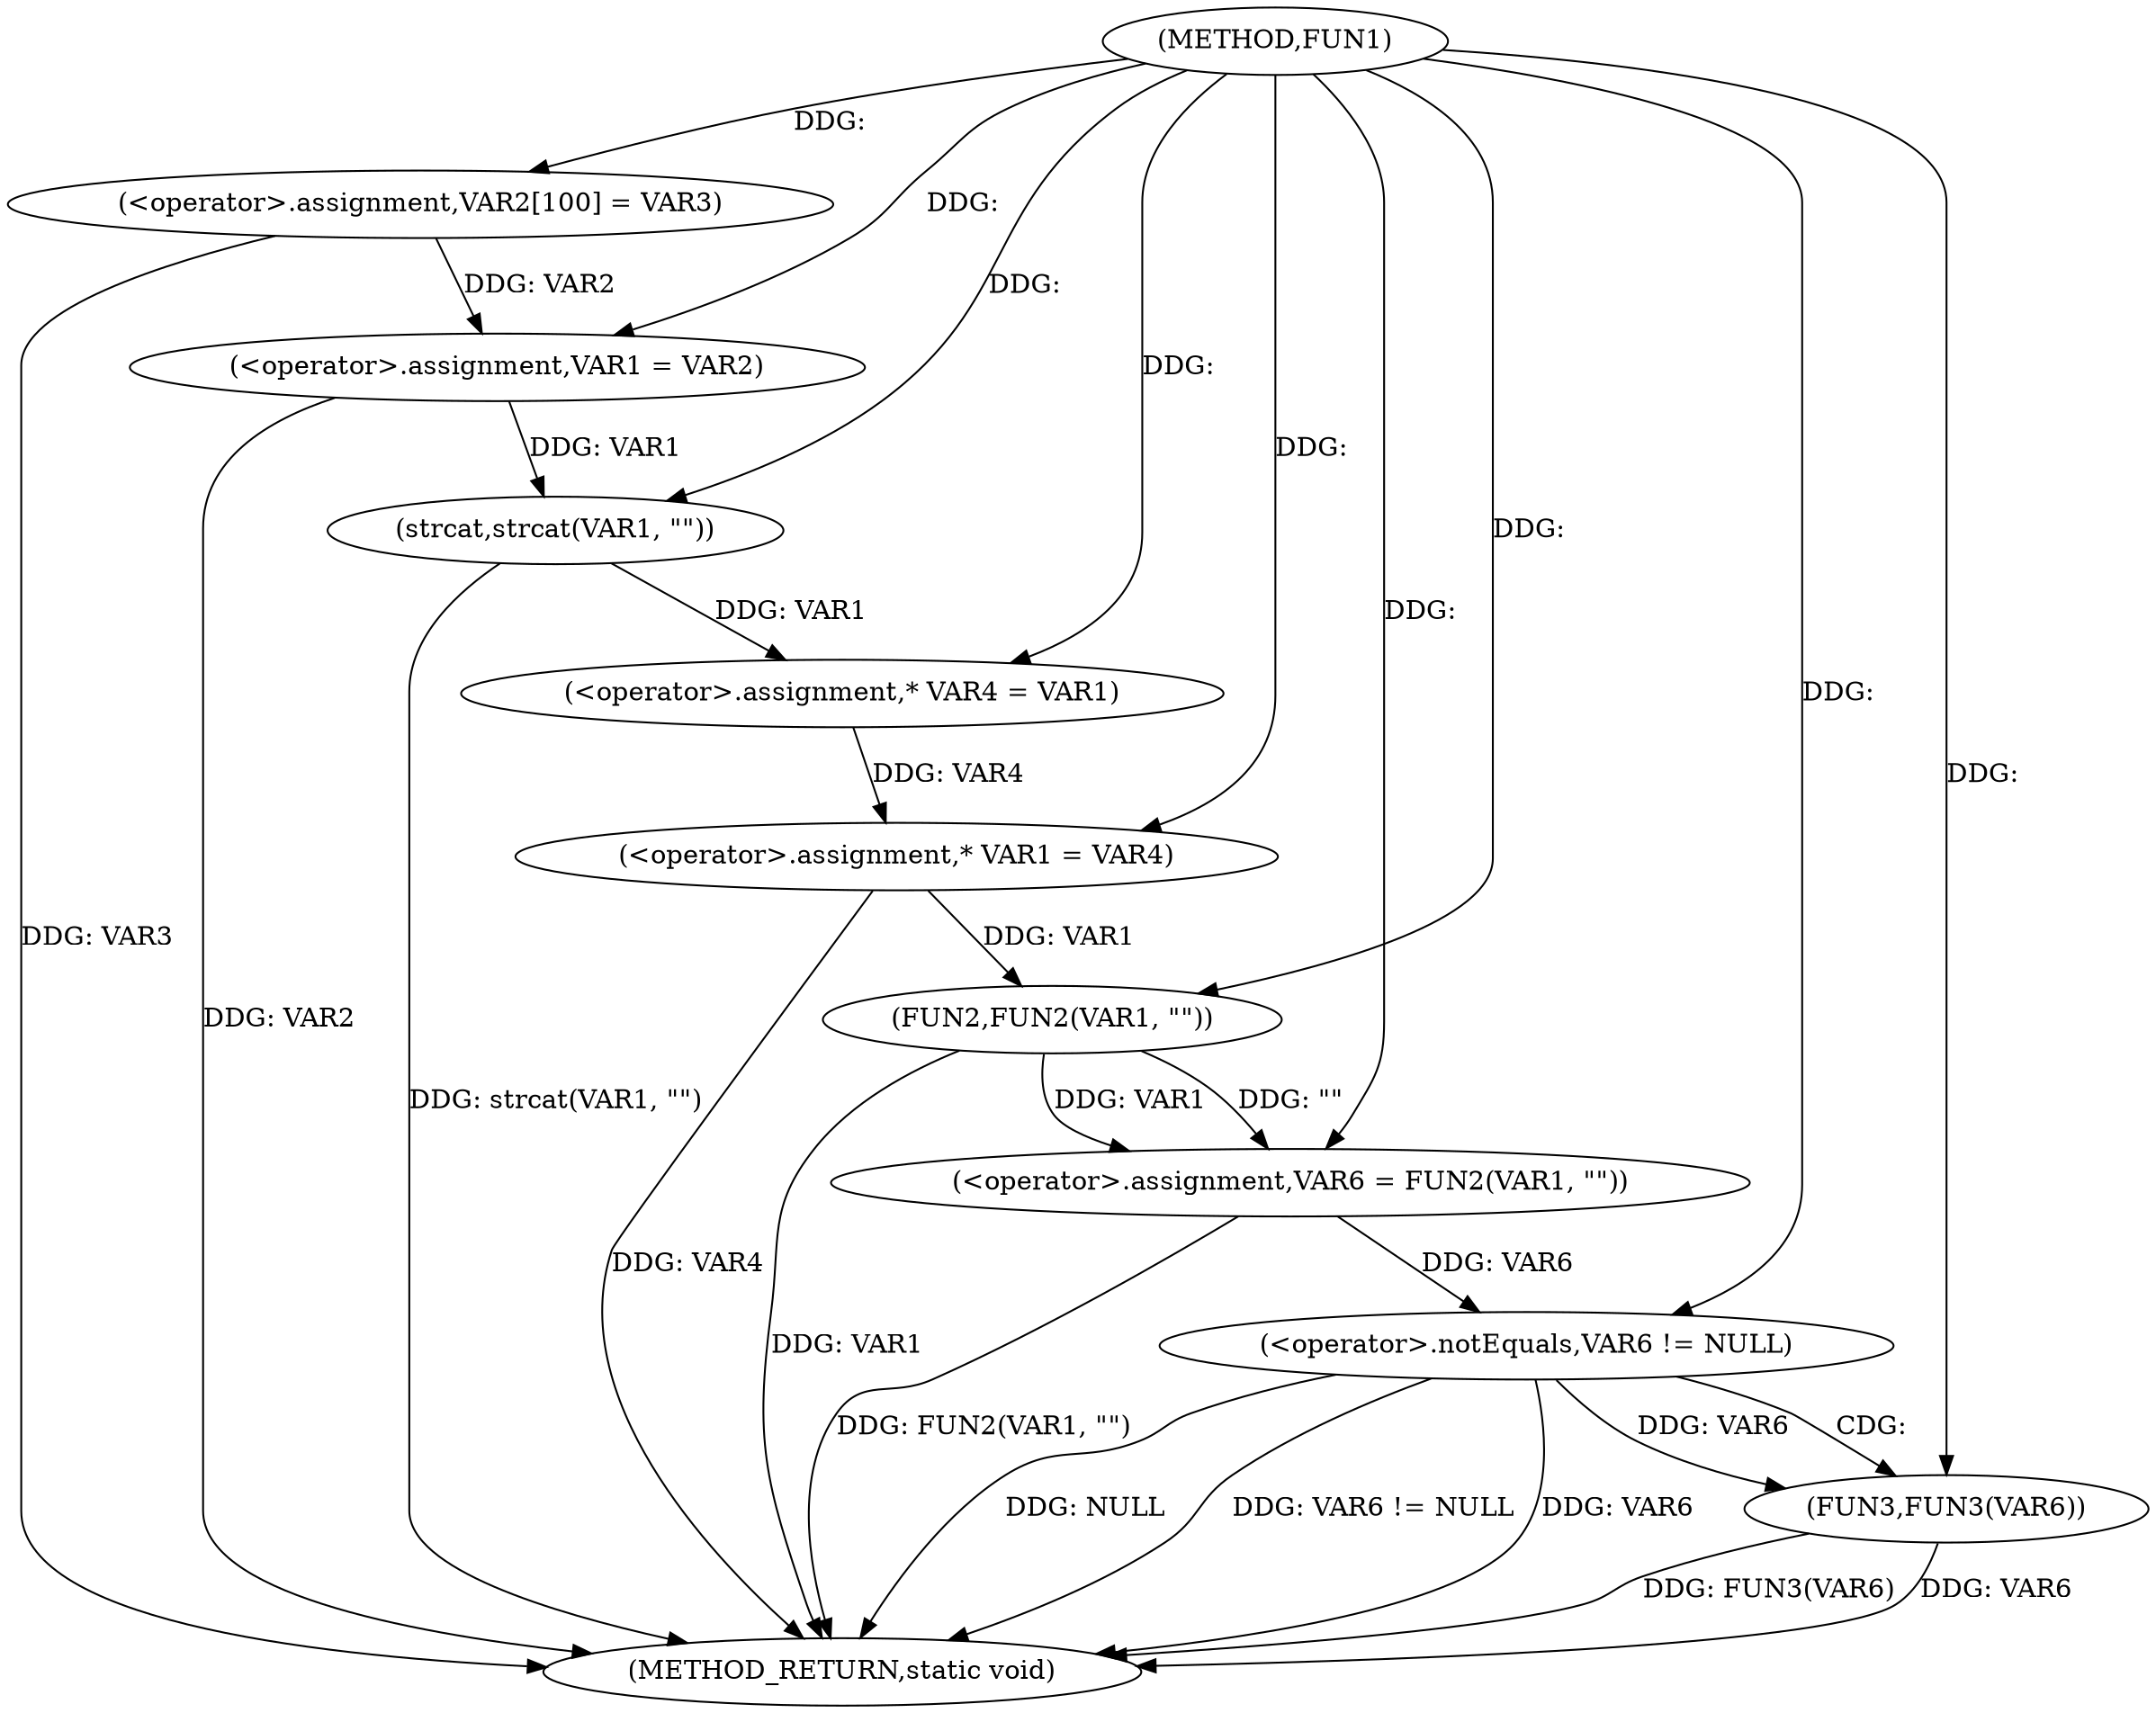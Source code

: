 digraph FUN1 {  
"1000100" [label = "(METHOD,FUN1)" ]
"1000136" [label = "(METHOD_RETURN,static void)" ]
"1000104" [label = "(<operator>.assignment,VAR2[100] = VAR3)" ]
"1000107" [label = "(<operator>.assignment,VAR1 = VAR2)" ]
"1000110" [label = "(strcat,strcat(VAR1, \"\"))" ]
"1000115" [label = "(<operator>.assignment,* VAR4 = VAR1)" ]
"1000119" [label = "(<operator>.assignment,* VAR1 = VAR4)" ]
"1000124" [label = "(<operator>.assignment,VAR6 = FUN2(VAR1, \"\"))" ]
"1000126" [label = "(FUN2,FUN2(VAR1, \"\"))" ]
"1000130" [label = "(<operator>.notEquals,VAR6 != NULL)" ]
"1000134" [label = "(FUN3,FUN3(VAR6))" ]
  "1000130" -> "1000136"  [ label = "DDG: NULL"] 
  "1000134" -> "1000136"  [ label = "DDG: FUN3(VAR6)"] 
  "1000126" -> "1000136"  [ label = "DDG: VAR1"] 
  "1000130" -> "1000136"  [ label = "DDG: VAR6 != NULL"] 
  "1000124" -> "1000136"  [ label = "DDG: FUN2(VAR1, \"\")"] 
  "1000119" -> "1000136"  [ label = "DDG: VAR4"] 
  "1000134" -> "1000136"  [ label = "DDG: VAR6"] 
  "1000110" -> "1000136"  [ label = "DDG: strcat(VAR1, \"\")"] 
  "1000104" -> "1000136"  [ label = "DDG: VAR3"] 
  "1000107" -> "1000136"  [ label = "DDG: VAR2"] 
  "1000130" -> "1000136"  [ label = "DDG: VAR6"] 
  "1000100" -> "1000104"  [ label = "DDG: "] 
  "1000104" -> "1000107"  [ label = "DDG: VAR2"] 
  "1000100" -> "1000107"  [ label = "DDG: "] 
  "1000107" -> "1000110"  [ label = "DDG: VAR1"] 
  "1000100" -> "1000110"  [ label = "DDG: "] 
  "1000110" -> "1000115"  [ label = "DDG: VAR1"] 
  "1000100" -> "1000115"  [ label = "DDG: "] 
  "1000115" -> "1000119"  [ label = "DDG: VAR4"] 
  "1000100" -> "1000119"  [ label = "DDG: "] 
  "1000126" -> "1000124"  [ label = "DDG: VAR1"] 
  "1000126" -> "1000124"  [ label = "DDG: \"\""] 
  "1000100" -> "1000124"  [ label = "DDG: "] 
  "1000119" -> "1000126"  [ label = "DDG: VAR1"] 
  "1000100" -> "1000126"  [ label = "DDG: "] 
  "1000124" -> "1000130"  [ label = "DDG: VAR6"] 
  "1000100" -> "1000130"  [ label = "DDG: "] 
  "1000130" -> "1000134"  [ label = "DDG: VAR6"] 
  "1000100" -> "1000134"  [ label = "DDG: "] 
  "1000130" -> "1000134"  [ label = "CDG: "] 
}
